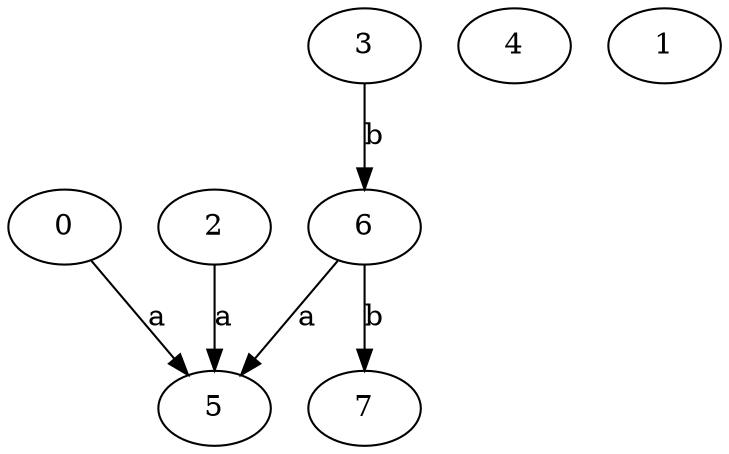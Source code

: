 strict digraph  {
0;
2;
3;
4;
1;
5;
6;
7;
0 -> 5  [label=a];
2 -> 5  [label=a];
3 -> 6  [label=b];
6 -> 5  [label=a];
6 -> 7  [label=b];
}
